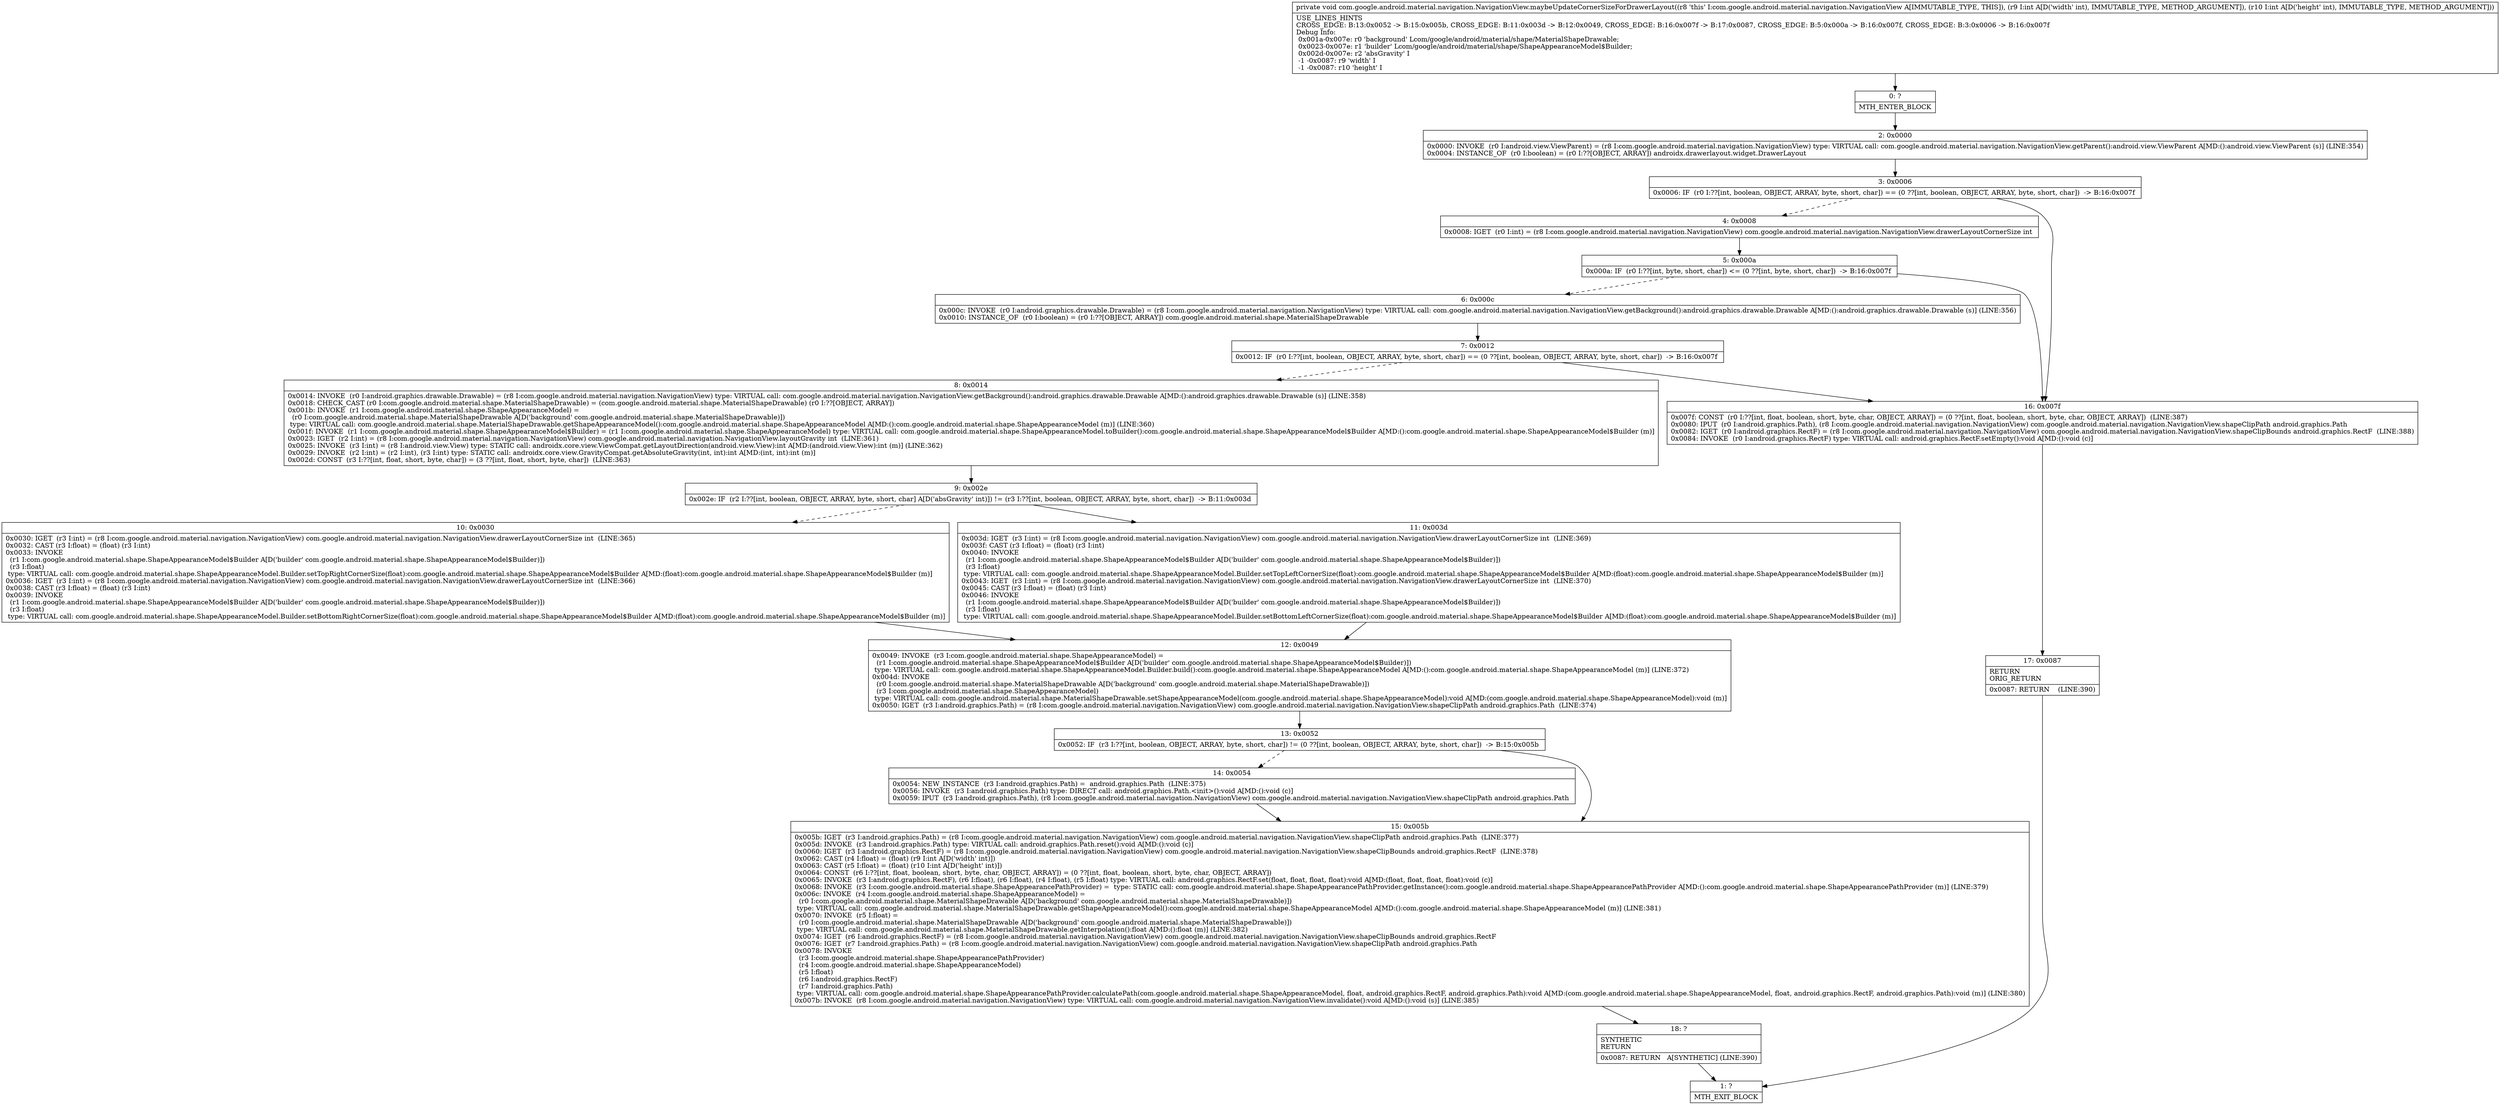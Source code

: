 digraph "CFG forcom.google.android.material.navigation.NavigationView.maybeUpdateCornerSizeForDrawerLayout(II)V" {
Node_0 [shape=record,label="{0\:\ ?|MTH_ENTER_BLOCK\l}"];
Node_2 [shape=record,label="{2\:\ 0x0000|0x0000: INVOKE  (r0 I:android.view.ViewParent) = (r8 I:com.google.android.material.navigation.NavigationView) type: VIRTUAL call: com.google.android.material.navigation.NavigationView.getParent():android.view.ViewParent A[MD:():android.view.ViewParent (s)] (LINE:354)\l0x0004: INSTANCE_OF  (r0 I:boolean) = (r0 I:??[OBJECT, ARRAY]) androidx.drawerlayout.widget.DrawerLayout \l}"];
Node_3 [shape=record,label="{3\:\ 0x0006|0x0006: IF  (r0 I:??[int, boolean, OBJECT, ARRAY, byte, short, char]) == (0 ??[int, boolean, OBJECT, ARRAY, byte, short, char])  \-\> B:16:0x007f \l}"];
Node_4 [shape=record,label="{4\:\ 0x0008|0x0008: IGET  (r0 I:int) = (r8 I:com.google.android.material.navigation.NavigationView) com.google.android.material.navigation.NavigationView.drawerLayoutCornerSize int \l}"];
Node_5 [shape=record,label="{5\:\ 0x000a|0x000a: IF  (r0 I:??[int, byte, short, char]) \<= (0 ??[int, byte, short, char])  \-\> B:16:0x007f \l}"];
Node_6 [shape=record,label="{6\:\ 0x000c|0x000c: INVOKE  (r0 I:android.graphics.drawable.Drawable) = (r8 I:com.google.android.material.navigation.NavigationView) type: VIRTUAL call: com.google.android.material.navigation.NavigationView.getBackground():android.graphics.drawable.Drawable A[MD:():android.graphics.drawable.Drawable (s)] (LINE:356)\l0x0010: INSTANCE_OF  (r0 I:boolean) = (r0 I:??[OBJECT, ARRAY]) com.google.android.material.shape.MaterialShapeDrawable \l}"];
Node_7 [shape=record,label="{7\:\ 0x0012|0x0012: IF  (r0 I:??[int, boolean, OBJECT, ARRAY, byte, short, char]) == (0 ??[int, boolean, OBJECT, ARRAY, byte, short, char])  \-\> B:16:0x007f \l}"];
Node_8 [shape=record,label="{8\:\ 0x0014|0x0014: INVOKE  (r0 I:android.graphics.drawable.Drawable) = (r8 I:com.google.android.material.navigation.NavigationView) type: VIRTUAL call: com.google.android.material.navigation.NavigationView.getBackground():android.graphics.drawable.Drawable A[MD:():android.graphics.drawable.Drawable (s)] (LINE:358)\l0x0018: CHECK_CAST (r0 I:com.google.android.material.shape.MaterialShapeDrawable) = (com.google.android.material.shape.MaterialShapeDrawable) (r0 I:??[OBJECT, ARRAY]) \l0x001b: INVOKE  (r1 I:com.google.android.material.shape.ShapeAppearanceModel) = \l  (r0 I:com.google.android.material.shape.MaterialShapeDrawable A[D('background' com.google.android.material.shape.MaterialShapeDrawable)])\l type: VIRTUAL call: com.google.android.material.shape.MaterialShapeDrawable.getShapeAppearanceModel():com.google.android.material.shape.ShapeAppearanceModel A[MD:():com.google.android.material.shape.ShapeAppearanceModel (m)] (LINE:360)\l0x001f: INVOKE  (r1 I:com.google.android.material.shape.ShapeAppearanceModel$Builder) = (r1 I:com.google.android.material.shape.ShapeAppearanceModel) type: VIRTUAL call: com.google.android.material.shape.ShapeAppearanceModel.toBuilder():com.google.android.material.shape.ShapeAppearanceModel$Builder A[MD:():com.google.android.material.shape.ShapeAppearanceModel$Builder (m)]\l0x0023: IGET  (r2 I:int) = (r8 I:com.google.android.material.navigation.NavigationView) com.google.android.material.navigation.NavigationView.layoutGravity int  (LINE:361)\l0x0025: INVOKE  (r3 I:int) = (r8 I:android.view.View) type: STATIC call: androidx.core.view.ViewCompat.getLayoutDirection(android.view.View):int A[MD:(android.view.View):int (m)] (LINE:362)\l0x0029: INVOKE  (r2 I:int) = (r2 I:int), (r3 I:int) type: STATIC call: androidx.core.view.GravityCompat.getAbsoluteGravity(int, int):int A[MD:(int, int):int (m)]\l0x002d: CONST  (r3 I:??[int, float, short, byte, char]) = (3 ??[int, float, short, byte, char])  (LINE:363)\l}"];
Node_9 [shape=record,label="{9\:\ 0x002e|0x002e: IF  (r2 I:??[int, boolean, OBJECT, ARRAY, byte, short, char] A[D('absGravity' int)]) != (r3 I:??[int, boolean, OBJECT, ARRAY, byte, short, char])  \-\> B:11:0x003d \l}"];
Node_10 [shape=record,label="{10\:\ 0x0030|0x0030: IGET  (r3 I:int) = (r8 I:com.google.android.material.navigation.NavigationView) com.google.android.material.navigation.NavigationView.drawerLayoutCornerSize int  (LINE:365)\l0x0032: CAST (r3 I:float) = (float) (r3 I:int) \l0x0033: INVOKE  \l  (r1 I:com.google.android.material.shape.ShapeAppearanceModel$Builder A[D('builder' com.google.android.material.shape.ShapeAppearanceModel$Builder)])\l  (r3 I:float)\l type: VIRTUAL call: com.google.android.material.shape.ShapeAppearanceModel.Builder.setTopRightCornerSize(float):com.google.android.material.shape.ShapeAppearanceModel$Builder A[MD:(float):com.google.android.material.shape.ShapeAppearanceModel$Builder (m)]\l0x0036: IGET  (r3 I:int) = (r8 I:com.google.android.material.navigation.NavigationView) com.google.android.material.navigation.NavigationView.drawerLayoutCornerSize int  (LINE:366)\l0x0038: CAST (r3 I:float) = (float) (r3 I:int) \l0x0039: INVOKE  \l  (r1 I:com.google.android.material.shape.ShapeAppearanceModel$Builder A[D('builder' com.google.android.material.shape.ShapeAppearanceModel$Builder)])\l  (r3 I:float)\l type: VIRTUAL call: com.google.android.material.shape.ShapeAppearanceModel.Builder.setBottomRightCornerSize(float):com.google.android.material.shape.ShapeAppearanceModel$Builder A[MD:(float):com.google.android.material.shape.ShapeAppearanceModel$Builder (m)]\l}"];
Node_12 [shape=record,label="{12\:\ 0x0049|0x0049: INVOKE  (r3 I:com.google.android.material.shape.ShapeAppearanceModel) = \l  (r1 I:com.google.android.material.shape.ShapeAppearanceModel$Builder A[D('builder' com.google.android.material.shape.ShapeAppearanceModel$Builder)])\l type: VIRTUAL call: com.google.android.material.shape.ShapeAppearanceModel.Builder.build():com.google.android.material.shape.ShapeAppearanceModel A[MD:():com.google.android.material.shape.ShapeAppearanceModel (m)] (LINE:372)\l0x004d: INVOKE  \l  (r0 I:com.google.android.material.shape.MaterialShapeDrawable A[D('background' com.google.android.material.shape.MaterialShapeDrawable)])\l  (r3 I:com.google.android.material.shape.ShapeAppearanceModel)\l type: VIRTUAL call: com.google.android.material.shape.MaterialShapeDrawable.setShapeAppearanceModel(com.google.android.material.shape.ShapeAppearanceModel):void A[MD:(com.google.android.material.shape.ShapeAppearanceModel):void (m)]\l0x0050: IGET  (r3 I:android.graphics.Path) = (r8 I:com.google.android.material.navigation.NavigationView) com.google.android.material.navigation.NavigationView.shapeClipPath android.graphics.Path  (LINE:374)\l}"];
Node_13 [shape=record,label="{13\:\ 0x0052|0x0052: IF  (r3 I:??[int, boolean, OBJECT, ARRAY, byte, short, char]) != (0 ??[int, boolean, OBJECT, ARRAY, byte, short, char])  \-\> B:15:0x005b \l}"];
Node_14 [shape=record,label="{14\:\ 0x0054|0x0054: NEW_INSTANCE  (r3 I:android.graphics.Path) =  android.graphics.Path  (LINE:375)\l0x0056: INVOKE  (r3 I:android.graphics.Path) type: DIRECT call: android.graphics.Path.\<init\>():void A[MD:():void (c)]\l0x0059: IPUT  (r3 I:android.graphics.Path), (r8 I:com.google.android.material.navigation.NavigationView) com.google.android.material.navigation.NavigationView.shapeClipPath android.graphics.Path \l}"];
Node_15 [shape=record,label="{15\:\ 0x005b|0x005b: IGET  (r3 I:android.graphics.Path) = (r8 I:com.google.android.material.navigation.NavigationView) com.google.android.material.navigation.NavigationView.shapeClipPath android.graphics.Path  (LINE:377)\l0x005d: INVOKE  (r3 I:android.graphics.Path) type: VIRTUAL call: android.graphics.Path.reset():void A[MD:():void (c)]\l0x0060: IGET  (r3 I:android.graphics.RectF) = (r8 I:com.google.android.material.navigation.NavigationView) com.google.android.material.navigation.NavigationView.shapeClipBounds android.graphics.RectF  (LINE:378)\l0x0062: CAST (r4 I:float) = (float) (r9 I:int A[D('width' int)]) \l0x0063: CAST (r5 I:float) = (float) (r10 I:int A[D('height' int)]) \l0x0064: CONST  (r6 I:??[int, float, boolean, short, byte, char, OBJECT, ARRAY]) = (0 ??[int, float, boolean, short, byte, char, OBJECT, ARRAY]) \l0x0065: INVOKE  (r3 I:android.graphics.RectF), (r6 I:float), (r6 I:float), (r4 I:float), (r5 I:float) type: VIRTUAL call: android.graphics.RectF.set(float, float, float, float):void A[MD:(float, float, float, float):void (c)]\l0x0068: INVOKE  (r3 I:com.google.android.material.shape.ShapeAppearancePathProvider) =  type: STATIC call: com.google.android.material.shape.ShapeAppearancePathProvider.getInstance():com.google.android.material.shape.ShapeAppearancePathProvider A[MD:():com.google.android.material.shape.ShapeAppearancePathProvider (m)] (LINE:379)\l0x006c: INVOKE  (r4 I:com.google.android.material.shape.ShapeAppearanceModel) = \l  (r0 I:com.google.android.material.shape.MaterialShapeDrawable A[D('background' com.google.android.material.shape.MaterialShapeDrawable)])\l type: VIRTUAL call: com.google.android.material.shape.MaterialShapeDrawable.getShapeAppearanceModel():com.google.android.material.shape.ShapeAppearanceModel A[MD:():com.google.android.material.shape.ShapeAppearanceModel (m)] (LINE:381)\l0x0070: INVOKE  (r5 I:float) = \l  (r0 I:com.google.android.material.shape.MaterialShapeDrawable A[D('background' com.google.android.material.shape.MaterialShapeDrawable)])\l type: VIRTUAL call: com.google.android.material.shape.MaterialShapeDrawable.getInterpolation():float A[MD:():float (m)] (LINE:382)\l0x0074: IGET  (r6 I:android.graphics.RectF) = (r8 I:com.google.android.material.navigation.NavigationView) com.google.android.material.navigation.NavigationView.shapeClipBounds android.graphics.RectF \l0x0076: IGET  (r7 I:android.graphics.Path) = (r8 I:com.google.android.material.navigation.NavigationView) com.google.android.material.navigation.NavigationView.shapeClipPath android.graphics.Path \l0x0078: INVOKE  \l  (r3 I:com.google.android.material.shape.ShapeAppearancePathProvider)\l  (r4 I:com.google.android.material.shape.ShapeAppearanceModel)\l  (r5 I:float)\l  (r6 I:android.graphics.RectF)\l  (r7 I:android.graphics.Path)\l type: VIRTUAL call: com.google.android.material.shape.ShapeAppearancePathProvider.calculatePath(com.google.android.material.shape.ShapeAppearanceModel, float, android.graphics.RectF, android.graphics.Path):void A[MD:(com.google.android.material.shape.ShapeAppearanceModel, float, android.graphics.RectF, android.graphics.Path):void (m)] (LINE:380)\l0x007b: INVOKE  (r8 I:com.google.android.material.navigation.NavigationView) type: VIRTUAL call: com.google.android.material.navigation.NavigationView.invalidate():void A[MD:():void (s)] (LINE:385)\l}"];
Node_18 [shape=record,label="{18\:\ ?|SYNTHETIC\lRETURN\l|0x0087: RETURN   A[SYNTHETIC] (LINE:390)\l}"];
Node_1 [shape=record,label="{1\:\ ?|MTH_EXIT_BLOCK\l}"];
Node_11 [shape=record,label="{11\:\ 0x003d|0x003d: IGET  (r3 I:int) = (r8 I:com.google.android.material.navigation.NavigationView) com.google.android.material.navigation.NavigationView.drawerLayoutCornerSize int  (LINE:369)\l0x003f: CAST (r3 I:float) = (float) (r3 I:int) \l0x0040: INVOKE  \l  (r1 I:com.google.android.material.shape.ShapeAppearanceModel$Builder A[D('builder' com.google.android.material.shape.ShapeAppearanceModel$Builder)])\l  (r3 I:float)\l type: VIRTUAL call: com.google.android.material.shape.ShapeAppearanceModel.Builder.setTopLeftCornerSize(float):com.google.android.material.shape.ShapeAppearanceModel$Builder A[MD:(float):com.google.android.material.shape.ShapeAppearanceModel$Builder (m)]\l0x0043: IGET  (r3 I:int) = (r8 I:com.google.android.material.navigation.NavigationView) com.google.android.material.navigation.NavigationView.drawerLayoutCornerSize int  (LINE:370)\l0x0045: CAST (r3 I:float) = (float) (r3 I:int) \l0x0046: INVOKE  \l  (r1 I:com.google.android.material.shape.ShapeAppearanceModel$Builder A[D('builder' com.google.android.material.shape.ShapeAppearanceModel$Builder)])\l  (r3 I:float)\l type: VIRTUAL call: com.google.android.material.shape.ShapeAppearanceModel.Builder.setBottomLeftCornerSize(float):com.google.android.material.shape.ShapeAppearanceModel$Builder A[MD:(float):com.google.android.material.shape.ShapeAppearanceModel$Builder (m)]\l}"];
Node_16 [shape=record,label="{16\:\ 0x007f|0x007f: CONST  (r0 I:??[int, float, boolean, short, byte, char, OBJECT, ARRAY]) = (0 ??[int, float, boolean, short, byte, char, OBJECT, ARRAY])  (LINE:387)\l0x0080: IPUT  (r0 I:android.graphics.Path), (r8 I:com.google.android.material.navigation.NavigationView) com.google.android.material.navigation.NavigationView.shapeClipPath android.graphics.Path \l0x0082: IGET  (r0 I:android.graphics.RectF) = (r8 I:com.google.android.material.navigation.NavigationView) com.google.android.material.navigation.NavigationView.shapeClipBounds android.graphics.RectF  (LINE:388)\l0x0084: INVOKE  (r0 I:android.graphics.RectF) type: VIRTUAL call: android.graphics.RectF.setEmpty():void A[MD:():void (c)]\l}"];
Node_17 [shape=record,label="{17\:\ 0x0087|RETURN\lORIG_RETURN\l|0x0087: RETURN    (LINE:390)\l}"];
MethodNode[shape=record,label="{private void com.google.android.material.navigation.NavigationView.maybeUpdateCornerSizeForDrawerLayout((r8 'this' I:com.google.android.material.navigation.NavigationView A[IMMUTABLE_TYPE, THIS]), (r9 I:int A[D('width' int), IMMUTABLE_TYPE, METHOD_ARGUMENT]), (r10 I:int A[D('height' int), IMMUTABLE_TYPE, METHOD_ARGUMENT]))  | USE_LINES_HINTS\lCROSS_EDGE: B:13:0x0052 \-\> B:15:0x005b, CROSS_EDGE: B:11:0x003d \-\> B:12:0x0049, CROSS_EDGE: B:16:0x007f \-\> B:17:0x0087, CROSS_EDGE: B:5:0x000a \-\> B:16:0x007f, CROSS_EDGE: B:3:0x0006 \-\> B:16:0x007f\lDebug Info:\l  0x001a\-0x007e: r0 'background' Lcom\/google\/android\/material\/shape\/MaterialShapeDrawable;\l  0x0023\-0x007e: r1 'builder' Lcom\/google\/android\/material\/shape\/ShapeAppearanceModel$Builder;\l  0x002d\-0x007e: r2 'absGravity' I\l  \-1 \-0x0087: r9 'width' I\l  \-1 \-0x0087: r10 'height' I\l}"];
MethodNode -> Node_0;Node_0 -> Node_2;
Node_2 -> Node_3;
Node_3 -> Node_4[style=dashed];
Node_3 -> Node_16;
Node_4 -> Node_5;
Node_5 -> Node_6[style=dashed];
Node_5 -> Node_16;
Node_6 -> Node_7;
Node_7 -> Node_8[style=dashed];
Node_7 -> Node_16;
Node_8 -> Node_9;
Node_9 -> Node_10[style=dashed];
Node_9 -> Node_11;
Node_10 -> Node_12;
Node_12 -> Node_13;
Node_13 -> Node_14[style=dashed];
Node_13 -> Node_15;
Node_14 -> Node_15;
Node_15 -> Node_18;
Node_18 -> Node_1;
Node_11 -> Node_12;
Node_16 -> Node_17;
Node_17 -> Node_1;
}

